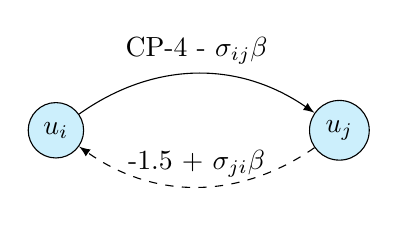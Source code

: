 \begin{tikzpicture}[scale=0.3]
\def \radius {6cm}
\node[draw, circle, fill=cyan!20] at ({0}:\radius) (n1) {$u_j$};
\node[draw, circle, fill=cyan!20] at ({180}:\radius) (n2) {$u_i$};
\path[->, >=latex] (n2) edge [bend left=35] 
    node[above]{CP-4 - $\sigma_{ij} \beta$} (n1);
\path[dashed, ->, >=latex] (n1) edge [bend left=35] 
    node[above]{-1.5 + $\sigma_{ji} \beta$} (n2);
\end{tikzpicture}
